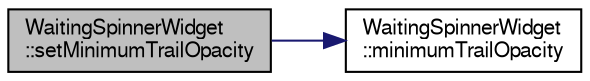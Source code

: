 digraph "WaitingSpinnerWidget::setMinimumTrailOpacity"
{
 // LATEX_PDF_SIZE
  edge [fontname="FreeSans",fontsize="10",labelfontname="FreeSans",labelfontsize="10"];
  node [fontname="FreeSans",fontsize="10",shape=record];
  rankdir="LR";
  Node81 [label="WaitingSpinnerWidget\l::setMinimumTrailOpacity",height=0.2,width=0.4,color="black", fillcolor="grey75", style="filled", fontcolor="black",tooltip=" "];
  Node81 -> Node82 [color="midnightblue",fontsize="10",style="solid",fontname="FreeSans"];
  Node82 [label="WaitingSpinnerWidget\l::minimumTrailOpacity",height=0.2,width=0.4,color="black", fillcolor="white", style="filled",URL="$class_waiting_spinner_widget.html#a8a9ed21ff17ead12fcbf26b163940dbe",tooltip=" "];
}
